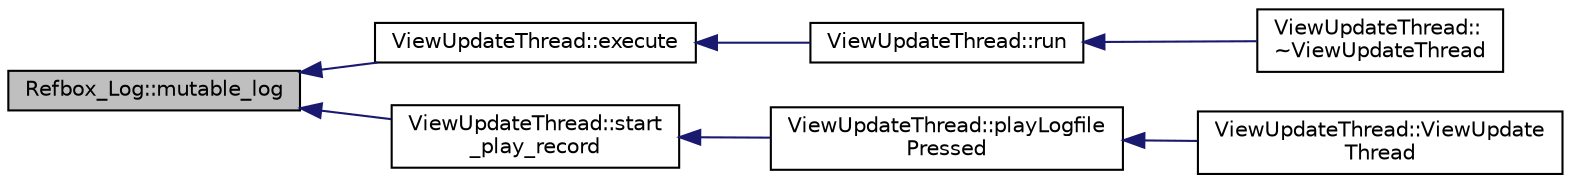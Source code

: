 digraph "Refbox_Log::mutable_log"
{
 // INTERACTIVE_SVG=YES
  edge [fontname="Helvetica",fontsize="10",labelfontname="Helvetica",labelfontsize="10"];
  node [fontname="Helvetica",fontsize="10",shape=record];
  rankdir="LR";
  Node1 [label="Refbox_Log::mutable_log",height=0.2,width=0.4,color="black", fillcolor="grey75", style="filled", fontcolor="black"];
  Node1 -> Node2 [dir="back",color="midnightblue",fontsize="10",style="solid",fontname="Helvetica"];
  Node2 [label="ViewUpdateThread::execute",height=0.2,width=0.4,color="black", fillcolor="white", style="filled",URL="$d8/db5/class_view_update_thread.html#a606f4d8b9f859fbb81c0bb1fda745f24"];
  Node2 -> Node3 [dir="back",color="midnightblue",fontsize="10",style="solid",fontname="Helvetica"];
  Node3 [label="ViewUpdateThread::run",height=0.2,width=0.4,color="black", fillcolor="white", style="filled",URL="$d8/db5/class_view_update_thread.html#a65149d2f3d7e9bc31fc7dbc4e57ff8fe"];
  Node3 -> Node4 [dir="back",color="midnightblue",fontsize="10",style="solid",fontname="Helvetica"];
  Node4 [label="ViewUpdateThread::\l~ViewUpdateThread",height=0.2,width=0.4,color="black", fillcolor="white", style="filled",URL="$d8/db5/class_view_update_thread.html#a5f58683f22999158962e267fcac842a2"];
  Node1 -> Node5 [dir="back",color="midnightblue",fontsize="10",style="solid",fontname="Helvetica"];
  Node5 [label="ViewUpdateThread::start\l_play_record",height=0.2,width=0.4,color="black", fillcolor="white", style="filled",URL="$d8/db5/class_view_update_thread.html#a3aacf2cbde4a2c248b9ee2ccd6cb9299"];
  Node5 -> Node6 [dir="back",color="midnightblue",fontsize="10",style="solid",fontname="Helvetica"];
  Node6 [label="ViewUpdateThread::playLogfile\lPressed",height=0.2,width=0.4,color="black", fillcolor="white", style="filled",URL="$d8/db5/class_view_update_thread.html#aaebb8d0af97137c9ec6147819ab304ed"];
  Node6 -> Node7 [dir="back",color="midnightblue",fontsize="10",style="solid",fontname="Helvetica"];
  Node7 [label="ViewUpdateThread::ViewUpdate\lThread",height=0.2,width=0.4,color="black", fillcolor="white", style="filled",URL="$d8/db5/class_view_update_thread.html#a39177c92f69911f0dba02dfe627e393c"];
}
